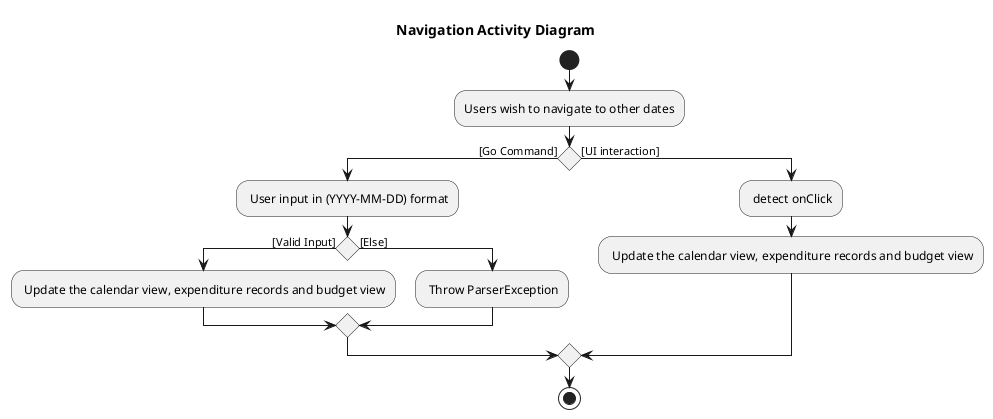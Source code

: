 @startuml
title Navigation Activity Diagram
start
:Users wish to navigate to other dates;

if () then ([Go Command])

    : User input in (YYYY-MM-DD) format;
    if () then ([Valid Input])
        : Update the calendar view, expenditure records and budget view;
    else([Else])
        : Throw ParserException;
    endif
else ([UI interaction])
        : detect onClick;
        : Update the calendar view, expenditure records and budget view;


endif
stop


@enduml